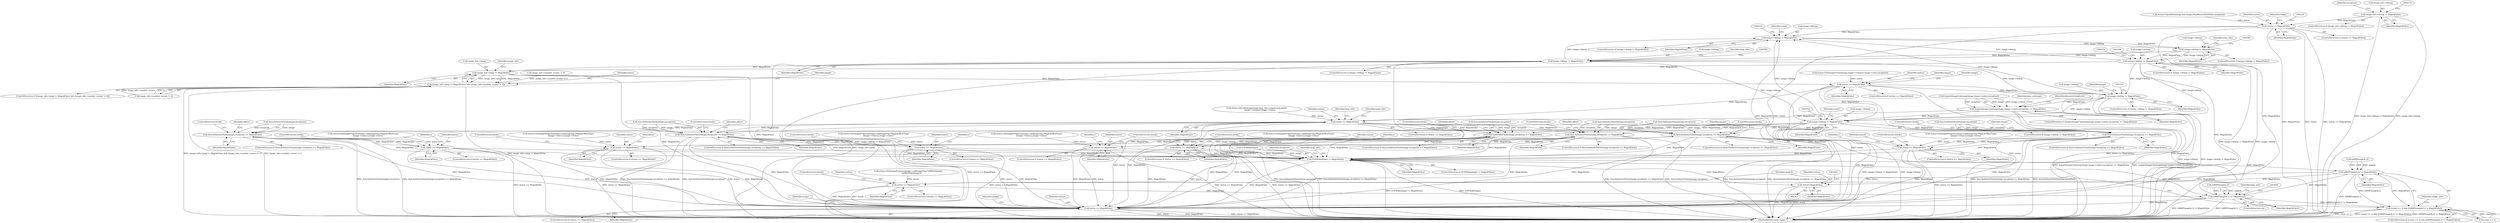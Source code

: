 digraph "0_ImageMagick_ecb31dbad39ccdc65868d5d2a37f0f0521250832@pointer" {
"1000168" [label="(Call,image_info->debug != MagickFalse)"];
"1000207" [label="(Call,status == MagickFalse)"];
"1000312" [label="(Call,image->debug != MagickFalse)"];
"1000377" [label="(Call,image->debug != MagickFalse)"];
"1000469" [label="(Call,image->debug != MagickFalse)"];
"1001493" [label="(Call,image_info->ping != MagickFalse)"];
"1001492" [label="(Call,(image_info->ping != MagickFalse) && (image_info->number_scenes != 0))"];
"1001530" [label="(Call,status == MagickFalse)"];
"1001546" [label="(Call,image->debug != MagickFalse)"];
"1001563" [label="(Call,AcquireImageColormap(image,image->colors,exception) == MagickFalse)"];
"1001868" [label="(Call,image->debug != MagickFalse)"];
"1002550" [label="(Call,SyncAuthenticPixels(image,exception) == MagickFalse)"];
"1002581" [label="(Call,status == MagickFalse)"];
"1003784" [label="(Call,EOFBlob(image) != MagickFalse)"];
"1003887" [label="(Call,IsBMP(magick,2) != MagickFalse)"];
"1003883" [label="(Call,(count == 2) && (IsBMP(magick,2) != MagickFalse))"];
"1003905" [label="(Call,status=MagickFalse)"];
"1003926" [label="(Call,status == MagickFalse)"];
"1003930" [label="(Call,IsBMP(magick,2) != MagickFalse)"];
"1003940" [label="(Call,status == MagickFalse)"];
"1002743" [label="(Call,SyncAuthenticPixels(image,exception) == MagickFalse)"];
"1002774" [label="(Call,status == MagickFalse)"];
"1002883" [label="(Call,SyncAuthenticPixels(image,exception) == MagickFalse)"];
"1002925" [label="(Call,status == MagickFalse)"];
"1003252" [label="(Call,SyncAuthenticPixels(image,exception) == MagickFalse)"];
"1003294" [label="(Call,status == MagickFalse)"];
"1003405" [label="(Call,SyncAuthenticPixels(image,exception) == MagickFalse)"];
"1003447" [label="(Call,status == MagickFalse)"];
"1003718" [label="(Call,SyncAuthenticPixels(image,exception) == MagickFalse)"];
"1003760" [label="(Call,status == MagickFalse)"];
"1001952" [label="(Call,status == MagickFalse)"];
"1000583" [label="(Call,image->debug != MagickFalse)"];
"1003409" [label="(Identifier,MagickFalse)"];
"1001868" [label="(Call,image->debug != MagickFalse)"];
"1002890" [label="(Identifier,offset)"];
"1000206" [label="(ControlStructure,if (status == MagickFalse))"];
"1001547" [label="(Call,image->debug)"];
"1002773" [label="(ControlStructure,if (status == MagickFalse))"];
"1003251" [label="(ControlStructure,if (SyncAuthenticPixels(image,exception) == MagickFalse))"];
"1003259" [label="(Identifier,offset)"];
"1003717" [label="(ControlStructure,if (SyncAuthenticPixels(image,exception) == MagickFalse))"];
"1003404" [label="(ControlStructure,if (SyncAuthenticPixels(image,exception) == MagickFalse))"];
"1002554" [label="(Identifier,MagickFalse)"];
"1003495" [label="(Identifier,y)"];
"1001966" [label="(Identifier,bmp_info)"];
"1002882" [label="(ControlStructure,if (SyncAuthenticPixels(image,exception) == MagickFalse))"];
"1000378" [label="(Call,image->debug)"];
"1001562" [label="(ControlStructure,if (AcquireImageColormap(image,image->colors,exception) == MagickFalse))"];
"1001572" [label="(Identifier,ResourceLimitError)"];
"1002581" [label="(Call,status == MagickFalse)"];
"1001957" [label="(Identifier,pixel_info)"];
"1000332" [label="(Identifier,count)"];
"1003447" [label="(Call,status == MagickFalse)"];
"1003884" [label="(Call,count == 2)"];
"1003450" [label="(ControlStructure,break;)"];
"1002926" [label="(Identifier,status)"];
"1001936" [label="(Call,status=DecodeImage(image,bmp_info.compression,pixels,\n          image->columns*image->rows))"];
"1002752" [label="(Identifier,image)"];
"1001492" [label="(Call,(image_info->ping != MagickFalse) && (image_info->number_scenes != 0))"];
"1003763" [label="(ControlStructure,break;)"];
"1000167" [label="(ControlStructure,if (image_info->debug != MagickFalse))"];
"1003787" [label="(Identifier,MagickFalse)"];
"1001564" [label="(Call,AcquireImageColormap(image,image->colors,exception))"];
"1001500" [label="(Identifier,image_info)"];
"1001506" [label="(Identifier,image)"];
"1001531" [label="(Identifier,status)"];
"1003894" [label="(Identifier,image_info)"];
"1000312" [label="(Call,image->debug != MagickFalse)"];
"1002742" [label="(ControlStructure,if (SyncAuthenticPixels(image,exception) == MagickFalse))"];
"1002927" [label="(Identifier,MagickFalse)"];
"1003760" [label="(Call,status == MagickFalse)"];
"1000313" [label="(Call,image->debug)"];
"1002887" [label="(Identifier,MagickFalse)"];
"1003945" [label="(Identifier,image)"];
"1001951" [label="(ControlStructure,if (status == MagickFalse))"];
"1002559" [label="(Identifier,image)"];
"1003785" [label="(Call,EOFBlob(image))"];
"1000184" [label="(Identifier,exception)"];
"1003931" [label="(Call,IsBMP(magick,2))"];
"1003294" [label="(Call,status == MagickFalse)"];
"1001570" [label="(Identifier,MagickFalse)"];
"1000470" [label="(Call,image->debug)"];
"1002758" [label="(Call,status=SetImageProgress(image,LoadImageTag,(MagickOffsetType)\n                (image->rows-y),image->rows))"];
"1003762" [label="(Identifier,MagickFalse)"];
"1000468" [label="(ControlStructure,if (image->debug != MagickFalse))"];
"1000199" [label="(Call,status=OpenBlob(image_info,image,ReadBinaryBlobMode,exception))"];
"1003784" [label="(Call,EOFBlob(image) != MagickFalse)"];
"1002416" [label="(Identifier,y)"];
"1003916" [label="(Call,status=SetImageProgress(image,LoadImagesTag,TellBlob(image),\n          GetBlobSize(image)))"];
"1000587" [label="(Identifier,MagickFalse)"];
"1003948" [label="(Identifier,image)"];
"1001563" [label="(Call,AcquireImageColormap(image,image->colors,exception) == MagickFalse)"];
"1002748" [label="(ControlStructure,break;)"];
"1002928" [label="(ControlStructure,break;)"];
"1000311" [label="(ControlStructure,if (image->debug != MagickFalse))"];
"1003744" [label="(Call,status=SetImageProgress(image,LoadImageTag,(MagickOffsetType)\n                (image->rows-y),image->rows))"];
"1000377" [label="(Call,image->debug != MagickFalse)"];
"1000208" [label="(Identifier,status)"];
"1002909" [label="(Call,status=SetImageProgress(image,LoadImageTag,(MagickOffsetType)\n                (image->rows-y),image->rows))"];
"1000376" [label="(ControlStructure,if (image->debug != MagickFalse))"];
"1001535" [label="(Identifier,image)"];
"1000584" [label="(Call,image->debug)"];
"1001539" [label="(Identifier,image)"];
"1003431" [label="(Call,status=SetImageProgress(image,LoadImageTag,(MagickOffsetType)\n                (image->rows-y),image->rows))"];
"1002550" [label="(Call,SyncAuthenticPixels(image,exception) == MagickFalse)"];
"1002776" [label="(Identifier,MagickFalse)"];
"1003725" [label="(Identifier,offset)"];
"1003448" [label="(Identifier,status)"];
"1003405" [label="(Call,SyncAuthenticPixels(image,exception) == MagickFalse)"];
"1000172" [label="(Identifier,MagickFalse)"];
"1001498" [label="(Call,image_info->number_scenes != 0)"];
"1001497" [label="(Identifier,MagickFalse)"];
"1003904" [label="(Block,)"];
"1003887" [label="(Call,IsBMP(magick,2) != MagickFalse)"];
"1003296" [label="(Identifier,MagickFalse)"];
"1003927" [label="(Identifier,status)"];
"1003888" [label="(Call,IsBMP(magick,2))"];
"1000469" [label="(Call,image->debug != MagickFalse)"];
"1003828" [label="(Call,image_info->number_scenes != 0)"];
"1003446" [label="(ControlStructure,if (status == MagickFalse))"];
"1001518" [label="(Call,status=SetImageExtent(image,image->columns,image->rows,exception))"];
"1001545" [label="(ControlStructure,if (image->debug != MagickFalse))"];
"1002991" [label="(Identifier,y)"];
"1003932" [label="(Identifier,magick)"];
"1003718" [label="(Call,SyncAuthenticPixels(image,exception) == MagickFalse)"];
"1000168" [label="(Call,image_info->debug != MagickFalse)"];
"1000582" [label="(ControlStructure,if (image->debug != MagickFalse))"];
"1001519" [label="(Identifier,status)"];
"1002607" [label="(Identifier,y)"];
"1003790" [label="(Identifier,exception)"];
"1001952" [label="(Call,status == MagickFalse)"];
"1002775" [label="(Identifier,status)"];
"1003930" [label="(Call,IsBMP(magick,2) != MagickFalse)"];
"1000207" [label="(Call,status == MagickFalse)"];
"1001954" [label="(Identifier,MagickFalse)"];
"1002925" [label="(Call,status == MagickFalse)"];
"1003891" [label="(Identifier,MagickFalse)"];
"1003939" [label="(ControlStructure,if (status == MagickFalse))"];
"1002777" [label="(ControlStructure,break;)"];
"1003926" [label="(Call,status == MagickFalse)"];
"1002774" [label="(Call,status == MagickFalse)"];
"1003253" [label="(Call,SyncAuthenticPixels(image,exception))"];
"1000258" [label="(Identifier,bmp_info)"];
"1003256" [label="(Identifier,MagickFalse)"];
"1001532" [label="(Identifier,MagickFalse)"];
"1001883" [label="(Identifier,count)"];
"1001530" [label="(Call,status == MagickFalse)"];
"1003297" [label="(ControlStructure,break;)"];
"1002883" [label="(Call,SyncAuthenticPixels(image,exception) == MagickFalse)"];
"1002583" [label="(Identifier,MagickFalse)"];
"1003928" [label="(Identifier,MagickFalse)"];
"1003293" [label="(ControlStructure,if (status == MagickFalse))"];
"1003761" [label="(Identifier,status)"];
"1002580" [label="(ControlStructure,if (status == MagickFalse))"];
"1000316" [label="(Identifier,MagickFalse)"];
"1002555" [label="(ControlStructure,break;)"];
"1003942" [label="(Identifier,MagickFalse)"];
"1001494" [label="(Call,image_info->ping)"];
"1002744" [label="(Call,SyncAuthenticPixels(image,exception))"];
"1000169" [label="(Call,image_info->debug)"];
"1003883" [label="(Call,(count == 2) && (IsBMP(magick,2) != MagickFalse))"];
"1002582" [label="(Identifier,status)"];
"1003934" [label="(Identifier,MagickFalse)"];
"1002584" [label="(ControlStructure,break;)"];
"1003719" [label="(Call,SyncAuthenticPixels(image,exception))"];
"1003722" [label="(Identifier,MagickFalse)"];
"1000703" [label="(Identifier,bmp_info)"];
"1002924" [label="(ControlStructure,if (status == MagickFalse))"];
"1001491" [label="(ControlStructure,if ((image_info->ping != MagickFalse) && (image_info->number_scenes != 0)))"];
"1001529" [label="(ControlStructure,if (status == MagickFalse))"];
"1003925" [label="(ControlStructure,if (status == MagickFalse))"];
"1003410" [label="(ControlStructure,break;)"];
"1000381" [label="(Identifier,MagickFalse)"];
"1002549" [label="(ControlStructure,if (SyncAuthenticPixels(image,exception) == MagickFalse))"];
"1001493" [label="(Call,image_info->ping != MagickFalse)"];
"1001872" [label="(Identifier,MagickFalse)"];
"1003905" [label="(Call,status=MagickFalse)"];
"1003929" [label="(ControlStructure,break;)"];
"1003278" [label="(Call,status=SetImageProgress(image,LoadImageTag,(MagickOffsetType)\n                (image->rows-y),image->rows))"];
"1003449" [label="(Identifier,MagickFalse)"];
"1002747" [label="(Identifier,MagickFalse)"];
"1003941" [label="(Identifier,status)"];
"1003882" [label="(ControlStructure,if ((count == 2) && (IsBMP(magick,2) != MagickFalse)))"];
"1001550" [label="(Identifier,MagickFalse)"];
"1003907" [label="(Identifier,MagickFalse)"];
"1001565" [label="(Identifier,image)"];
"1003252" [label="(Call,SyncAuthenticPixels(image,exception) == MagickFalse)"];
"1000209" [label="(Identifier,MagickFalse)"];
"1003759" [label="(ControlStructure,if (status == MagickFalse))"];
"1000212" [label="(Identifier,image)"];
"1002565" [label="(Call,status=SetImageProgress(image,LoadImageTag,(MagickOffsetType)\n                (image->rows-y),image->rows))"];
"1003328" [label="(Identifier,y)"];
"1003723" [label="(ControlStructure,break;)"];
"1001953" [label="(Identifier,status)"];
"1001575" [label="(Identifier,bmp_colormap)"];
"1000473" [label="(Identifier,MagickFalse)"];
"1000251" [label="(ControlStructure,do)"];
"1003800" [label="(Identifier,bmp_info)"];
"1002884" [label="(Call,SyncAuthenticPixels(image,exception))"];
"1003940" [label="(Call,status == MagickFalse)"];
"1003906" [label="(Identifier,status)"];
"1002551" [label="(Call,SyncAuthenticPixels(image,exception))"];
"1002817" [label="(Identifier,y)"];
"1002743" [label="(Call,SyncAuthenticPixels(image,exception) == MagickFalse)"];
"1003257" [label="(ControlStructure,break;)"];
"1000394" [label="(Identifier,bmp_info)"];
"1003783" [label="(ControlStructure,if (EOFBlob(image) != MagickFalse))"];
"1002888" [label="(ControlStructure,break;)"];
"1003412" [label="(Identifier,offset)"];
"1003949" [label="(MethodReturn,static Image *)"];
"1003295" [label="(Identifier,status)"];
"1003406" [label="(Call,SyncAuthenticPixels(image,exception))"];
"1000583" [label="(Call,image->debug != MagickFalse)"];
"1001869" [label="(Call,image->debug)"];
"1001546" [label="(Call,image->debug != MagickFalse)"];
"1001867" [label="(ControlStructure,if (image->debug != MagickFalse))"];
"1000168" -> "1000167"  [label="AST: "];
"1000168" -> "1000172"  [label="CFG: "];
"1000169" -> "1000168"  [label="AST: "];
"1000172" -> "1000168"  [label="AST: "];
"1000174" -> "1000168"  [label="CFG: "];
"1000184" -> "1000168"  [label="CFG: "];
"1000168" -> "1003949"  [label="DDG: image_info->debug != MagickFalse"];
"1000168" -> "1003949"  [label="DDG: image_info->debug"];
"1000168" -> "1000207"  [label="DDG: MagickFalse"];
"1000207" -> "1000206"  [label="AST: "];
"1000207" -> "1000209"  [label="CFG: "];
"1000208" -> "1000207"  [label="AST: "];
"1000209" -> "1000207"  [label="AST: "];
"1000212" -> "1000207"  [label="CFG: "];
"1000220" -> "1000207"  [label="CFG: "];
"1000207" -> "1003949"  [label="DDG: MagickFalse"];
"1000207" -> "1003949"  [label="DDG: status"];
"1000207" -> "1003949"  [label="DDG: status == MagickFalse"];
"1000199" -> "1000207"  [label="DDG: status"];
"1000207" -> "1000312"  [label="DDG: MagickFalse"];
"1000207" -> "1003940"  [label="DDG: status"];
"1000207" -> "1003940"  [label="DDG: MagickFalse"];
"1000312" -> "1000311"  [label="AST: "];
"1000312" -> "1000316"  [label="CFG: "];
"1000313" -> "1000312"  [label="AST: "];
"1000316" -> "1000312"  [label="AST: "];
"1000318" -> "1000312"  [label="CFG: "];
"1000332" -> "1000312"  [label="CFG: "];
"1000583" -> "1000312"  [label="DDG: image->debug"];
"1001868" -> "1000312"  [label="DDG: image->debug"];
"1001546" -> "1000312"  [label="DDG: image->debug"];
"1000469" -> "1000312"  [label="DDG: image->debug"];
"1003930" -> "1000312"  [label="DDG: MagickFalse"];
"1000312" -> "1000377"  [label="DDG: image->debug"];
"1000312" -> "1000377"  [label="DDG: MagickFalse"];
"1000377" -> "1000376"  [label="AST: "];
"1000377" -> "1000381"  [label="CFG: "];
"1000378" -> "1000377"  [label="AST: "];
"1000381" -> "1000377"  [label="AST: "];
"1000383" -> "1000377"  [label="CFG: "];
"1000394" -> "1000377"  [label="CFG: "];
"1000377" -> "1000469"  [label="DDG: image->debug"];
"1000377" -> "1000469"  [label="DDG: MagickFalse"];
"1000377" -> "1000583"  [label="DDG: image->debug"];
"1000377" -> "1000583"  [label="DDG: MagickFalse"];
"1000469" -> "1000468"  [label="AST: "];
"1000469" -> "1000473"  [label="CFG: "];
"1000470" -> "1000469"  [label="AST: "];
"1000473" -> "1000469"  [label="AST: "];
"1000476" -> "1000469"  [label="CFG: "];
"1001168" -> "1000469"  [label="CFG: "];
"1000469" -> "1003949"  [label="DDG: image->debug != MagickFalse"];
"1000469" -> "1003949"  [label="DDG: image->debug"];
"1000469" -> "1001493"  [label="DDG: MagickFalse"];
"1000469" -> "1001546"  [label="DDG: image->debug"];
"1000469" -> "1001868"  [label="DDG: image->debug"];
"1000469" -> "1003940"  [label="DDG: MagickFalse"];
"1001493" -> "1001492"  [label="AST: "];
"1001493" -> "1001497"  [label="CFG: "];
"1001494" -> "1001493"  [label="AST: "];
"1001497" -> "1001493"  [label="AST: "];
"1001500" -> "1001493"  [label="CFG: "];
"1001492" -> "1001493"  [label="CFG: "];
"1001493" -> "1003949"  [label="DDG: image_info->ping"];
"1001493" -> "1001492"  [label="DDG: image_info->ping"];
"1001493" -> "1001492"  [label="DDG: MagickFalse"];
"1000583" -> "1001493"  [label="DDG: MagickFalse"];
"1001493" -> "1001530"  [label="DDG: MagickFalse"];
"1001493" -> "1003940"  [label="DDG: MagickFalse"];
"1001492" -> "1001491"  [label="AST: "];
"1001492" -> "1001498"  [label="CFG: "];
"1001498" -> "1001492"  [label="AST: "];
"1001506" -> "1001492"  [label="CFG: "];
"1001519" -> "1001492"  [label="CFG: "];
"1001492" -> "1003949"  [label="DDG: image_info->ping != MagickFalse"];
"1001492" -> "1003949"  [label="DDG: (image_info->ping != MagickFalse) && (image_info->number_scenes != 0)"];
"1001492" -> "1003949"  [label="DDG: image_info->number_scenes != 0"];
"1001498" -> "1001492"  [label="DDG: image_info->number_scenes"];
"1001498" -> "1001492"  [label="DDG: 0"];
"1003828" -> "1001492"  [label="DDG: image_info->number_scenes != 0"];
"1001530" -> "1001529"  [label="AST: "];
"1001530" -> "1001532"  [label="CFG: "];
"1001531" -> "1001530"  [label="AST: "];
"1001532" -> "1001530"  [label="AST: "];
"1001535" -> "1001530"  [label="CFG: "];
"1001539" -> "1001530"  [label="CFG: "];
"1001530" -> "1003949"  [label="DDG: status"];
"1001530" -> "1003949"  [label="DDG: status == MagickFalse"];
"1001530" -> "1003949"  [label="DDG: MagickFalse"];
"1001518" -> "1001530"  [label="DDG: status"];
"1001530" -> "1001546"  [label="DDG: MagickFalse"];
"1001530" -> "1001868"  [label="DDG: MagickFalse"];
"1001530" -> "1001952"  [label="DDG: MagickFalse"];
"1001530" -> "1003940"  [label="DDG: status"];
"1001546" -> "1001545"  [label="AST: "];
"1001546" -> "1001550"  [label="CFG: "];
"1001547" -> "1001546"  [label="AST: "];
"1001550" -> "1001546"  [label="AST: "];
"1001552" -> "1001546"  [label="CFG: "];
"1001565" -> "1001546"  [label="CFG: "];
"1001546" -> "1003949"  [label="DDG: image->debug"];
"1001546" -> "1003949"  [label="DDG: image->debug != MagickFalse"];
"1000583" -> "1001546"  [label="DDG: image->debug"];
"1001546" -> "1001563"  [label="DDG: MagickFalse"];
"1001546" -> "1001868"  [label="DDG: image->debug"];
"1001563" -> "1001562"  [label="AST: "];
"1001563" -> "1001570"  [label="CFG: "];
"1001564" -> "1001563"  [label="AST: "];
"1001570" -> "1001563"  [label="AST: "];
"1001572" -> "1001563"  [label="CFG: "];
"1001575" -> "1001563"  [label="CFG: "];
"1001563" -> "1003949"  [label="DDG: AcquireImageColormap(image,image->colors,exception) == MagickFalse"];
"1001563" -> "1003949"  [label="DDG: AcquireImageColormap(image,image->colors,exception)"];
"1001564" -> "1001563"  [label="DDG: image"];
"1001564" -> "1001563"  [label="DDG: image->colors"];
"1001564" -> "1001563"  [label="DDG: exception"];
"1001563" -> "1001868"  [label="DDG: MagickFalse"];
"1001563" -> "1001952"  [label="DDG: MagickFalse"];
"1001868" -> "1001867"  [label="AST: "];
"1001868" -> "1001872"  [label="CFG: "];
"1001869" -> "1001868"  [label="AST: "];
"1001872" -> "1001868"  [label="AST: "];
"1001874" -> "1001868"  [label="CFG: "];
"1001883" -> "1001868"  [label="CFG: "];
"1001868" -> "1003949"  [label="DDG: image->debug != MagickFalse"];
"1001868" -> "1003949"  [label="DDG: image->debug"];
"1000583" -> "1001868"  [label="DDG: image->debug"];
"1001868" -> "1002550"  [label="DDG: MagickFalse"];
"1001868" -> "1002743"  [label="DDG: MagickFalse"];
"1001868" -> "1002883"  [label="DDG: MagickFalse"];
"1001868" -> "1003252"  [label="DDG: MagickFalse"];
"1001868" -> "1003405"  [label="DDG: MagickFalse"];
"1001868" -> "1003718"  [label="DDG: MagickFalse"];
"1001868" -> "1003784"  [label="DDG: MagickFalse"];
"1001868" -> "1003940"  [label="DDG: MagickFalse"];
"1002550" -> "1002549"  [label="AST: "];
"1002550" -> "1002554"  [label="CFG: "];
"1002551" -> "1002550"  [label="AST: "];
"1002554" -> "1002550"  [label="AST: "];
"1002555" -> "1002550"  [label="CFG: "];
"1002559" -> "1002550"  [label="CFG: "];
"1002550" -> "1003949"  [label="DDG: SyncAuthenticPixels(image,exception) == MagickFalse"];
"1002550" -> "1003949"  [label="DDG: SyncAuthenticPixels(image,exception)"];
"1002551" -> "1002550"  [label="DDG: image"];
"1002551" -> "1002550"  [label="DDG: exception"];
"1001952" -> "1002550"  [label="DDG: MagickFalse"];
"1002581" -> "1002550"  [label="DDG: MagickFalse"];
"1002550" -> "1002581"  [label="DDG: MagickFalse"];
"1002550" -> "1003784"  [label="DDG: MagickFalse"];
"1002550" -> "1003940"  [label="DDG: MagickFalse"];
"1002581" -> "1002580"  [label="AST: "];
"1002581" -> "1002583"  [label="CFG: "];
"1002582" -> "1002581"  [label="AST: "];
"1002583" -> "1002581"  [label="AST: "];
"1002584" -> "1002581"  [label="CFG: "];
"1002416" -> "1002581"  [label="CFG: "];
"1002581" -> "1003949"  [label="DDG: status == MagickFalse"];
"1002565" -> "1002581"  [label="DDG: status"];
"1002581" -> "1003784"  [label="DDG: MagickFalse"];
"1002581" -> "1003940"  [label="DDG: status"];
"1002581" -> "1003940"  [label="DDG: MagickFalse"];
"1003784" -> "1003783"  [label="AST: "];
"1003784" -> "1003787"  [label="CFG: "];
"1003785" -> "1003784"  [label="AST: "];
"1003787" -> "1003784"  [label="AST: "];
"1003790" -> "1003784"  [label="CFG: "];
"1003800" -> "1003784"  [label="CFG: "];
"1003784" -> "1003949"  [label="DDG: EOFBlob(image) != MagickFalse"];
"1003784" -> "1003949"  [label="DDG: EOFBlob(image)"];
"1003785" -> "1003784"  [label="DDG: image"];
"1003294" -> "1003784"  [label="DDG: MagickFalse"];
"1001952" -> "1003784"  [label="DDG: MagickFalse"];
"1002743" -> "1003784"  [label="DDG: MagickFalse"];
"1003447" -> "1003784"  [label="DDG: MagickFalse"];
"1003252" -> "1003784"  [label="DDG: MagickFalse"];
"1002925" -> "1003784"  [label="DDG: MagickFalse"];
"1003405" -> "1003784"  [label="DDG: MagickFalse"];
"1002883" -> "1003784"  [label="DDG: MagickFalse"];
"1002774" -> "1003784"  [label="DDG: MagickFalse"];
"1003718" -> "1003784"  [label="DDG: MagickFalse"];
"1003760" -> "1003784"  [label="DDG: MagickFalse"];
"1003784" -> "1003887"  [label="DDG: MagickFalse"];
"1003784" -> "1003905"  [label="DDG: MagickFalse"];
"1003784" -> "1003926"  [label="DDG: MagickFalse"];
"1003784" -> "1003930"  [label="DDG: MagickFalse"];
"1003784" -> "1003940"  [label="DDG: MagickFalse"];
"1003887" -> "1003883"  [label="AST: "];
"1003887" -> "1003891"  [label="CFG: "];
"1003888" -> "1003887"  [label="AST: "];
"1003891" -> "1003887"  [label="AST: "];
"1003883" -> "1003887"  [label="CFG: "];
"1003887" -> "1003949"  [label="DDG: IsBMP(magick,2)"];
"1003887" -> "1003883"  [label="DDG: IsBMP(magick,2)"];
"1003887" -> "1003883"  [label="DDG: MagickFalse"];
"1003888" -> "1003887"  [label="DDG: magick"];
"1003888" -> "1003887"  [label="DDG: 2"];
"1003887" -> "1003905"  [label="DDG: MagickFalse"];
"1003887" -> "1003926"  [label="DDG: MagickFalse"];
"1003887" -> "1003930"  [label="DDG: MagickFalse"];
"1003883" -> "1003882"  [label="AST: "];
"1003883" -> "1003884"  [label="CFG: "];
"1003884" -> "1003883"  [label="AST: "];
"1003932" -> "1003883"  [label="CFG: "];
"1003894" -> "1003883"  [label="CFG: "];
"1003883" -> "1003949"  [label="DDG: (count == 2) && (IsBMP(magick,2) != MagickFalse)"];
"1003883" -> "1003949"  [label="DDG: IsBMP(magick,2) != MagickFalse"];
"1003883" -> "1003949"  [label="DDG: count == 2"];
"1003884" -> "1003883"  [label="DDG: count"];
"1003884" -> "1003883"  [label="DDG: 2"];
"1003930" -> "1003883"  [label="DDG: IsBMP(magick,2) != MagickFalse"];
"1003905" -> "1003904"  [label="AST: "];
"1003905" -> "1003907"  [label="CFG: "];
"1003906" -> "1003905"  [label="AST: "];
"1003907" -> "1003905"  [label="AST: "];
"1003910" -> "1003905"  [label="CFG: "];
"1003905" -> "1003949"  [label="DDG: MagickFalse"];
"1003905" -> "1003949"  [label="DDG: status"];
"1003926" -> "1003925"  [label="AST: "];
"1003926" -> "1003928"  [label="CFG: "];
"1003927" -> "1003926"  [label="AST: "];
"1003928" -> "1003926"  [label="AST: "];
"1003932" -> "1003926"  [label="CFG: "];
"1003929" -> "1003926"  [label="CFG: "];
"1003916" -> "1003926"  [label="DDG: status"];
"1003926" -> "1003930"  [label="DDG: MagickFalse"];
"1003926" -> "1003940"  [label="DDG: status"];
"1003926" -> "1003940"  [label="DDG: MagickFalse"];
"1003930" -> "1000251"  [label="AST: "];
"1003930" -> "1003934"  [label="CFG: "];
"1003931" -> "1003930"  [label="AST: "];
"1003934" -> "1003930"  [label="AST: "];
"1000258" -> "1003930"  [label="CFG: "];
"1003936" -> "1003930"  [label="CFG: "];
"1003930" -> "1003949"  [label="DDG: IsBMP(magick,2)"];
"1003930" -> "1003949"  [label="DDG: IsBMP(magick,2) != MagickFalse"];
"1003931" -> "1003930"  [label="DDG: magick"];
"1003931" -> "1003930"  [label="DDG: 2"];
"1003930" -> "1003940"  [label="DDG: MagickFalse"];
"1003940" -> "1003939"  [label="AST: "];
"1003940" -> "1003942"  [label="CFG: "];
"1003941" -> "1003940"  [label="AST: "];
"1003942" -> "1003940"  [label="AST: "];
"1003945" -> "1003940"  [label="CFG: "];
"1003948" -> "1003940"  [label="CFG: "];
"1003940" -> "1003949"  [label="DDG: status"];
"1003940" -> "1003949"  [label="DDG: MagickFalse"];
"1003940" -> "1003949"  [label="DDG: status == MagickFalse"];
"1001952" -> "1003940"  [label="DDG: status"];
"1001952" -> "1003940"  [label="DDG: MagickFalse"];
"1003447" -> "1003940"  [label="DDG: status"];
"1003447" -> "1003940"  [label="DDG: MagickFalse"];
"1002774" -> "1003940"  [label="DDG: status"];
"1002774" -> "1003940"  [label="DDG: MagickFalse"];
"1003760" -> "1003940"  [label="DDG: status"];
"1003760" -> "1003940"  [label="DDG: MagickFalse"];
"1002925" -> "1003940"  [label="DDG: status"];
"1002925" -> "1003940"  [label="DDG: MagickFalse"];
"1003294" -> "1003940"  [label="DDG: status"];
"1003294" -> "1003940"  [label="DDG: MagickFalse"];
"1002743" -> "1003940"  [label="DDG: MagickFalse"];
"1000583" -> "1003940"  [label="DDG: MagickFalse"];
"1003252" -> "1003940"  [label="DDG: MagickFalse"];
"1003405" -> "1003940"  [label="DDG: MagickFalse"];
"1002883" -> "1003940"  [label="DDG: MagickFalse"];
"1003718" -> "1003940"  [label="DDG: MagickFalse"];
"1002743" -> "1002742"  [label="AST: "];
"1002743" -> "1002747"  [label="CFG: "];
"1002744" -> "1002743"  [label="AST: "];
"1002747" -> "1002743"  [label="AST: "];
"1002748" -> "1002743"  [label="CFG: "];
"1002752" -> "1002743"  [label="CFG: "];
"1002743" -> "1003949"  [label="DDG: SyncAuthenticPixels(image,exception)"];
"1002743" -> "1003949"  [label="DDG: SyncAuthenticPixels(image,exception) == MagickFalse"];
"1002744" -> "1002743"  [label="DDG: image"];
"1002744" -> "1002743"  [label="DDG: exception"];
"1001952" -> "1002743"  [label="DDG: MagickFalse"];
"1002774" -> "1002743"  [label="DDG: MagickFalse"];
"1002743" -> "1002774"  [label="DDG: MagickFalse"];
"1002774" -> "1002773"  [label="AST: "];
"1002774" -> "1002776"  [label="CFG: "];
"1002775" -> "1002774"  [label="AST: "];
"1002776" -> "1002774"  [label="AST: "];
"1002777" -> "1002774"  [label="CFG: "];
"1002607" -> "1002774"  [label="CFG: "];
"1002774" -> "1003949"  [label="DDG: status == MagickFalse"];
"1002758" -> "1002774"  [label="DDG: status"];
"1002883" -> "1002882"  [label="AST: "];
"1002883" -> "1002887"  [label="CFG: "];
"1002884" -> "1002883"  [label="AST: "];
"1002887" -> "1002883"  [label="AST: "];
"1002888" -> "1002883"  [label="CFG: "];
"1002890" -> "1002883"  [label="CFG: "];
"1002883" -> "1003949"  [label="DDG: SyncAuthenticPixels(image,exception)"];
"1002883" -> "1003949"  [label="DDG: SyncAuthenticPixels(image,exception) == MagickFalse"];
"1002884" -> "1002883"  [label="DDG: image"];
"1002884" -> "1002883"  [label="DDG: exception"];
"1001952" -> "1002883"  [label="DDG: MagickFalse"];
"1002925" -> "1002883"  [label="DDG: MagickFalse"];
"1002883" -> "1002925"  [label="DDG: MagickFalse"];
"1002925" -> "1002924"  [label="AST: "];
"1002925" -> "1002927"  [label="CFG: "];
"1002926" -> "1002925"  [label="AST: "];
"1002927" -> "1002925"  [label="AST: "];
"1002928" -> "1002925"  [label="CFG: "];
"1002817" -> "1002925"  [label="CFG: "];
"1002925" -> "1003949"  [label="DDG: status == MagickFalse"];
"1002909" -> "1002925"  [label="DDG: status"];
"1003252" -> "1003251"  [label="AST: "];
"1003252" -> "1003256"  [label="CFG: "];
"1003253" -> "1003252"  [label="AST: "];
"1003256" -> "1003252"  [label="AST: "];
"1003257" -> "1003252"  [label="CFG: "];
"1003259" -> "1003252"  [label="CFG: "];
"1003252" -> "1003949"  [label="DDG: SyncAuthenticPixels(image,exception)"];
"1003252" -> "1003949"  [label="DDG: SyncAuthenticPixels(image,exception) == MagickFalse"];
"1003253" -> "1003252"  [label="DDG: image"];
"1003253" -> "1003252"  [label="DDG: exception"];
"1003294" -> "1003252"  [label="DDG: MagickFalse"];
"1001952" -> "1003252"  [label="DDG: MagickFalse"];
"1003252" -> "1003294"  [label="DDG: MagickFalse"];
"1003294" -> "1003293"  [label="AST: "];
"1003294" -> "1003296"  [label="CFG: "];
"1003295" -> "1003294"  [label="AST: "];
"1003296" -> "1003294"  [label="AST: "];
"1003297" -> "1003294"  [label="CFG: "];
"1002991" -> "1003294"  [label="CFG: "];
"1003294" -> "1003949"  [label="DDG: status == MagickFalse"];
"1003278" -> "1003294"  [label="DDG: status"];
"1003405" -> "1003404"  [label="AST: "];
"1003405" -> "1003409"  [label="CFG: "];
"1003406" -> "1003405"  [label="AST: "];
"1003409" -> "1003405"  [label="AST: "];
"1003410" -> "1003405"  [label="CFG: "];
"1003412" -> "1003405"  [label="CFG: "];
"1003405" -> "1003949"  [label="DDG: SyncAuthenticPixels(image,exception) == MagickFalse"];
"1003405" -> "1003949"  [label="DDG: SyncAuthenticPixels(image,exception)"];
"1003406" -> "1003405"  [label="DDG: image"];
"1003406" -> "1003405"  [label="DDG: exception"];
"1001952" -> "1003405"  [label="DDG: MagickFalse"];
"1003447" -> "1003405"  [label="DDG: MagickFalse"];
"1003405" -> "1003447"  [label="DDG: MagickFalse"];
"1003447" -> "1003446"  [label="AST: "];
"1003447" -> "1003449"  [label="CFG: "];
"1003448" -> "1003447"  [label="AST: "];
"1003449" -> "1003447"  [label="AST: "];
"1003450" -> "1003447"  [label="CFG: "];
"1003328" -> "1003447"  [label="CFG: "];
"1003447" -> "1003949"  [label="DDG: status == MagickFalse"];
"1003431" -> "1003447"  [label="DDG: status"];
"1003718" -> "1003717"  [label="AST: "];
"1003718" -> "1003722"  [label="CFG: "];
"1003719" -> "1003718"  [label="AST: "];
"1003722" -> "1003718"  [label="AST: "];
"1003723" -> "1003718"  [label="CFG: "];
"1003725" -> "1003718"  [label="CFG: "];
"1003718" -> "1003949"  [label="DDG: SyncAuthenticPixels(image,exception)"];
"1003718" -> "1003949"  [label="DDG: SyncAuthenticPixels(image,exception) == MagickFalse"];
"1003719" -> "1003718"  [label="DDG: image"];
"1003719" -> "1003718"  [label="DDG: exception"];
"1001952" -> "1003718"  [label="DDG: MagickFalse"];
"1003760" -> "1003718"  [label="DDG: MagickFalse"];
"1003718" -> "1003760"  [label="DDG: MagickFalse"];
"1003760" -> "1003759"  [label="AST: "];
"1003760" -> "1003762"  [label="CFG: "];
"1003761" -> "1003760"  [label="AST: "];
"1003762" -> "1003760"  [label="AST: "];
"1003763" -> "1003760"  [label="CFG: "];
"1003495" -> "1003760"  [label="CFG: "];
"1003760" -> "1003949"  [label="DDG: status == MagickFalse"];
"1003744" -> "1003760"  [label="DDG: status"];
"1001952" -> "1001951"  [label="AST: "];
"1001952" -> "1001954"  [label="CFG: "];
"1001953" -> "1001952"  [label="AST: "];
"1001954" -> "1001952"  [label="AST: "];
"1001957" -> "1001952"  [label="CFG: "];
"1001966" -> "1001952"  [label="CFG: "];
"1001952" -> "1003949"  [label="DDG: status == MagickFalse"];
"1001936" -> "1001952"  [label="DDG: status"];
"1000583" -> "1000582"  [label="AST: "];
"1000583" -> "1000587"  [label="CFG: "];
"1000584" -> "1000583"  [label="AST: "];
"1000587" -> "1000583"  [label="AST: "];
"1000590" -> "1000583"  [label="CFG: "];
"1000703" -> "1000583"  [label="CFG: "];
"1000583" -> "1003949"  [label="DDG: image->debug != MagickFalse"];
"1000583" -> "1003949"  [label="DDG: image->debug"];
}
